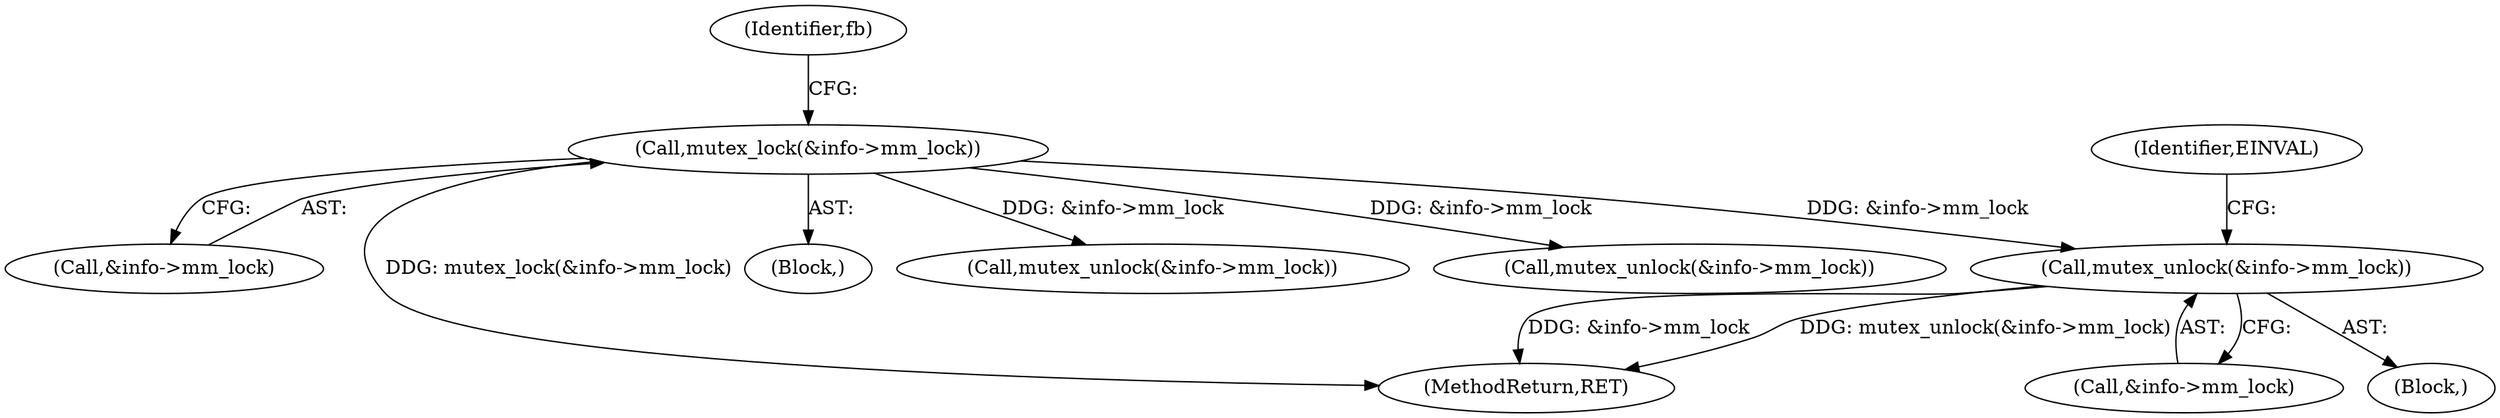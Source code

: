 digraph "0_linux_fc9bbca8f650e5f738af8806317c0a041a48ae4a@API" {
"1000208" [label="(Call,mutex_unlock(&info->mm_lock))"];
"1000151" [label="(Call,mutex_lock(&info->mm_lock))"];
"1000209" [label="(Call,&info->mm_lock)"];
"1000152" [label="(Call,&info->mm_lock)"];
"1000304" [label="(MethodReturn,RET)"];
"1000208" [label="(Call,mutex_unlock(&info->mm_lock))"];
"1000106" [label="(Block,)"];
"1000158" [label="(Identifier,fb)"];
"1000235" [label="(Call,mutex_unlock(&info->mm_lock))"];
"1000167" [label="(Call,mutex_unlock(&info->mm_lock))"];
"1000215" [label="(Identifier,EINVAL)"];
"1000151" [label="(Call,mutex_lock(&info->mm_lock))"];
"1000207" [label="(Block,)"];
"1000208" -> "1000207"  [label="AST: "];
"1000208" -> "1000209"  [label="CFG: "];
"1000209" -> "1000208"  [label="AST: "];
"1000215" -> "1000208"  [label="CFG: "];
"1000208" -> "1000304"  [label="DDG: &info->mm_lock"];
"1000208" -> "1000304"  [label="DDG: mutex_unlock(&info->mm_lock)"];
"1000151" -> "1000208"  [label="DDG: &info->mm_lock"];
"1000151" -> "1000106"  [label="AST: "];
"1000151" -> "1000152"  [label="CFG: "];
"1000152" -> "1000151"  [label="AST: "];
"1000158" -> "1000151"  [label="CFG: "];
"1000151" -> "1000304"  [label="DDG: mutex_lock(&info->mm_lock)"];
"1000151" -> "1000167"  [label="DDG: &info->mm_lock"];
"1000151" -> "1000235"  [label="DDG: &info->mm_lock"];
}
